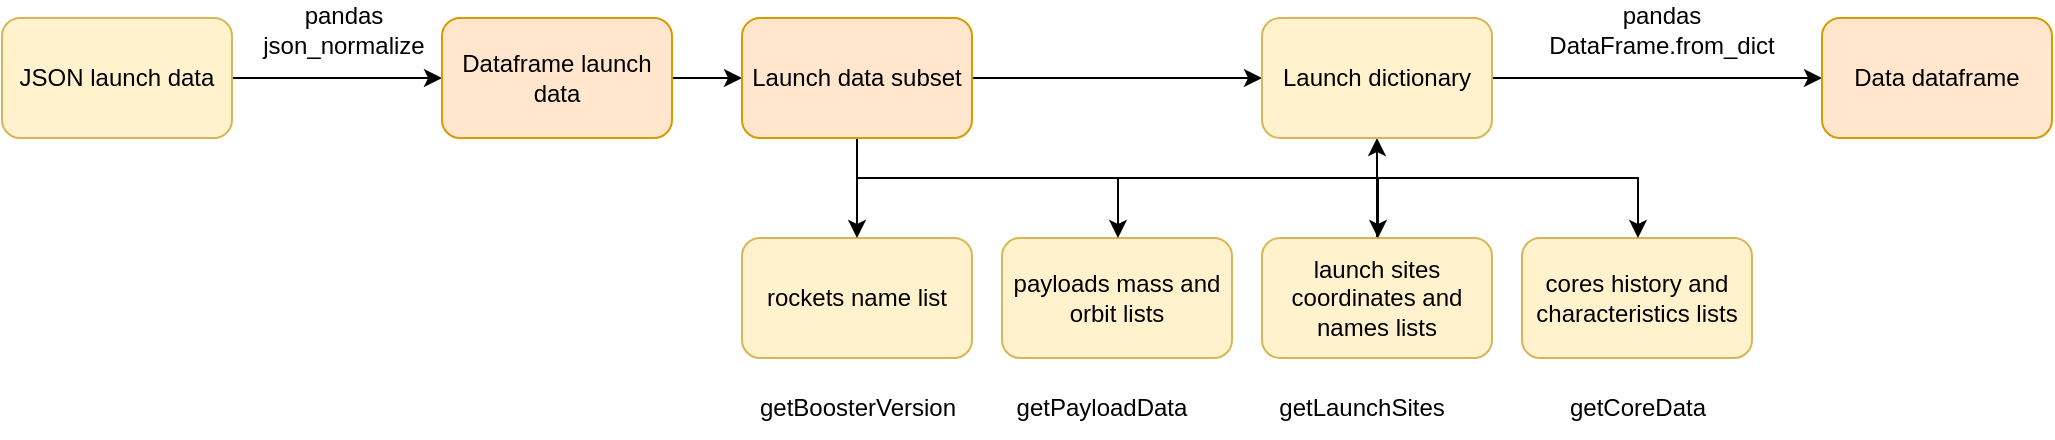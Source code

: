 <mxfile version="17.1.3" type="github">
  <diagram id="muP2QhQGvQdK5ROZ34G3" name="Page-1">
    <mxGraphModel dx="1426" dy="825" grid="1" gridSize="10" guides="1" tooltips="1" connect="1" arrows="1" fold="1" page="1" pageScale="1" pageWidth="1169" pageHeight="827" math="0" shadow="0">
      <root>
        <mxCell id="0" />
        <mxCell id="1" parent="0" />
        <mxCell id="ApkyQHypewZ4WZXktUts-6" style="edgeStyle=orthogonalEdgeStyle;rounded=0;orthogonalLoop=1;jettySize=auto;html=1;entryX=0;entryY=0.5;entryDx=0;entryDy=0;" edge="1" parent="1" source="ApkyQHypewZ4WZXktUts-1" target="ApkyQHypewZ4WZXktUts-5">
          <mxGeometry relative="1" as="geometry" />
        </mxCell>
        <mxCell id="ApkyQHypewZ4WZXktUts-1" value="JSON launch data" style="whiteSpace=wrap;html=1;rounded=1;fillColor=#fff2cc;strokeColor=#d6b656;" vertex="1" parent="1">
          <mxGeometry x="120" y="80" width="115" height="60" as="geometry" />
        </mxCell>
        <mxCell id="ApkyQHypewZ4WZXktUts-2" value="rockets name list" style="whiteSpace=wrap;html=1;rounded=1;fillColor=#fff2cc;strokeColor=#d6b656;" vertex="1" parent="1">
          <mxGeometry x="490" y="190" width="115" height="60" as="geometry" />
        </mxCell>
        <mxCell id="ApkyQHypewZ4WZXktUts-3" value="payloads mass and orbit lists" style="whiteSpace=wrap;html=1;rounded=1;fillColor=#fff2cc;strokeColor=#d6b656;" vertex="1" parent="1">
          <mxGeometry x="620" y="190" width="115" height="60" as="geometry" />
        </mxCell>
        <mxCell id="ApkyQHypewZ4WZXktUts-33" style="edgeStyle=orthogonalEdgeStyle;rounded=0;orthogonalLoop=1;jettySize=auto;html=1;entryX=0.5;entryY=1;entryDx=0;entryDy=0;" edge="1" parent="1" source="ApkyQHypewZ4WZXktUts-4" target="ApkyQHypewZ4WZXktUts-19">
          <mxGeometry relative="1" as="geometry" />
        </mxCell>
        <mxCell id="ApkyQHypewZ4WZXktUts-4" value="launch sites coordinates and names lists" style="whiteSpace=wrap;html=1;rounded=1;fillColor=#fff2cc;strokeColor=#d6b656;" vertex="1" parent="1">
          <mxGeometry x="750" y="190" width="115" height="60" as="geometry" />
        </mxCell>
        <mxCell id="ApkyQHypewZ4WZXktUts-14" style="edgeStyle=orthogonalEdgeStyle;rounded=0;orthogonalLoop=1;jettySize=auto;html=1;entryX=0;entryY=0.5;entryDx=0;entryDy=0;" edge="1" parent="1" source="ApkyQHypewZ4WZXktUts-5" target="ApkyQHypewZ4WZXktUts-9">
          <mxGeometry relative="1" as="geometry" />
        </mxCell>
        <mxCell id="ApkyQHypewZ4WZXktUts-5" value="Dataframe launch data" style="whiteSpace=wrap;html=1;rounded=1;fillColor=#ffe6cc;strokeColor=#d79b00;" vertex="1" parent="1">
          <mxGeometry x="340" y="80" width="115" height="60" as="geometry" />
        </mxCell>
        <mxCell id="ApkyQHypewZ4WZXktUts-7" value="cores history and characteristics lists" style="whiteSpace=wrap;html=1;rounded=1;fillColor=#fff2cc;strokeColor=#d6b656;" vertex="1" parent="1">
          <mxGeometry x="880" y="190" width="115" height="60" as="geometry" />
        </mxCell>
        <mxCell id="ApkyQHypewZ4WZXktUts-8" value="pandas json_normalize" style="text;html=1;strokeColor=none;fillColor=none;align=center;verticalAlign=middle;whiteSpace=wrap;rounded=0;" vertex="1" parent="1">
          <mxGeometry x="261" y="71" width="60" height="30" as="geometry" />
        </mxCell>
        <mxCell id="ApkyQHypewZ4WZXktUts-28" style="edgeStyle=orthogonalEdgeStyle;rounded=0;orthogonalLoop=1;jettySize=auto;html=1;entryX=0.5;entryY=0;entryDx=0;entryDy=0;" edge="1" parent="1" source="ApkyQHypewZ4WZXktUts-9" target="ApkyQHypewZ4WZXktUts-2">
          <mxGeometry relative="1" as="geometry" />
        </mxCell>
        <mxCell id="ApkyQHypewZ4WZXktUts-29" style="edgeStyle=orthogonalEdgeStyle;rounded=0;orthogonalLoop=1;jettySize=auto;html=1;" edge="1" parent="1" source="ApkyQHypewZ4WZXktUts-9" target="ApkyQHypewZ4WZXktUts-19">
          <mxGeometry relative="1" as="geometry" />
        </mxCell>
        <mxCell id="ApkyQHypewZ4WZXktUts-30" style="edgeStyle=orthogonalEdgeStyle;rounded=0;orthogonalLoop=1;jettySize=auto;html=1;" edge="1" parent="1" source="ApkyQHypewZ4WZXktUts-9" target="ApkyQHypewZ4WZXktUts-3">
          <mxGeometry relative="1" as="geometry">
            <Array as="points">
              <mxPoint x="548" y="160" />
              <mxPoint x="678" y="160" />
            </Array>
          </mxGeometry>
        </mxCell>
        <mxCell id="ApkyQHypewZ4WZXktUts-31" style="edgeStyle=orthogonalEdgeStyle;rounded=0;orthogonalLoop=1;jettySize=auto;html=1;" edge="1" parent="1" source="ApkyQHypewZ4WZXktUts-9" target="ApkyQHypewZ4WZXktUts-4">
          <mxGeometry relative="1" as="geometry">
            <Array as="points">
              <mxPoint x="548" y="160" />
              <mxPoint x="808" y="160" />
            </Array>
          </mxGeometry>
        </mxCell>
        <mxCell id="ApkyQHypewZ4WZXktUts-32" style="edgeStyle=orthogonalEdgeStyle;rounded=0;orthogonalLoop=1;jettySize=auto;html=1;" edge="1" parent="1" source="ApkyQHypewZ4WZXktUts-9" target="ApkyQHypewZ4WZXktUts-7">
          <mxGeometry relative="1" as="geometry">
            <Array as="points">
              <mxPoint x="548" y="160" />
              <mxPoint x="938" y="160" />
            </Array>
          </mxGeometry>
        </mxCell>
        <mxCell id="ApkyQHypewZ4WZXktUts-9" value="Launch data subset" style="whiteSpace=wrap;html=1;rounded=1;fillColor=#ffe6cc;strokeColor=#d79b00;" vertex="1" parent="1">
          <mxGeometry x="490" y="80" width="115" height="60" as="geometry" />
        </mxCell>
        <mxCell id="ApkyQHypewZ4WZXktUts-11" value="getPayloadData" style="text;html=1;strokeColor=none;fillColor=none;align=center;verticalAlign=middle;whiteSpace=wrap;rounded=0;" vertex="1" parent="1">
          <mxGeometry x="640" y="260" width="60" height="30" as="geometry" />
        </mxCell>
        <mxCell id="ApkyQHypewZ4WZXktUts-12" value="getLaunchSites" style="text;html=1;strokeColor=none;fillColor=none;align=center;verticalAlign=middle;whiteSpace=wrap;rounded=0;" vertex="1" parent="1">
          <mxGeometry x="770" y="260" width="60" height="30" as="geometry" />
        </mxCell>
        <mxCell id="ApkyQHypewZ4WZXktUts-35" style="edgeStyle=orthogonalEdgeStyle;rounded=0;orthogonalLoop=1;jettySize=auto;html=1;entryX=0;entryY=0.5;entryDx=0;entryDy=0;" edge="1" parent="1" source="ApkyQHypewZ4WZXktUts-19" target="ApkyQHypewZ4WZXktUts-22">
          <mxGeometry relative="1" as="geometry" />
        </mxCell>
        <mxCell id="ApkyQHypewZ4WZXktUts-19" value="Launch dictionary" style="whiteSpace=wrap;html=1;rounded=1;fillColor=#fff2cc;strokeColor=#d6b656;" vertex="1" parent="1">
          <mxGeometry x="750" y="80" width="115" height="60" as="geometry" />
        </mxCell>
        <mxCell id="ApkyQHypewZ4WZXktUts-22" value="Data dataframe" style="whiteSpace=wrap;html=1;rounded=1;fillColor=#ffe6cc;strokeColor=#d79b00;" vertex="1" parent="1">
          <mxGeometry x="1030" y="80" width="115" height="60" as="geometry" />
        </mxCell>
        <mxCell id="ApkyQHypewZ4WZXktUts-24" value="pandas DataFrame.from_dict" style="text;html=1;strokeColor=none;fillColor=none;align=center;verticalAlign=middle;whiteSpace=wrap;rounded=0;" vertex="1" parent="1">
          <mxGeometry x="920" y="71" width="60" height="30" as="geometry" />
        </mxCell>
        <mxCell id="ApkyQHypewZ4WZXktUts-10" value="getBoosterVersion" style="text;html=1;strokeColor=none;fillColor=none;align=center;verticalAlign=middle;whiteSpace=wrap;rounded=0;" vertex="1" parent="1">
          <mxGeometry x="517.5" y="260" width="60" height="30" as="geometry" />
        </mxCell>
        <mxCell id="ApkyQHypewZ4WZXktUts-13" value="getCoreData" style="text;html=1;strokeColor=none;fillColor=none;align=center;verticalAlign=middle;whiteSpace=wrap;rounded=0;" vertex="1" parent="1">
          <mxGeometry x="907.5" y="260" width="60" height="30" as="geometry" />
        </mxCell>
      </root>
    </mxGraphModel>
  </diagram>
</mxfile>
